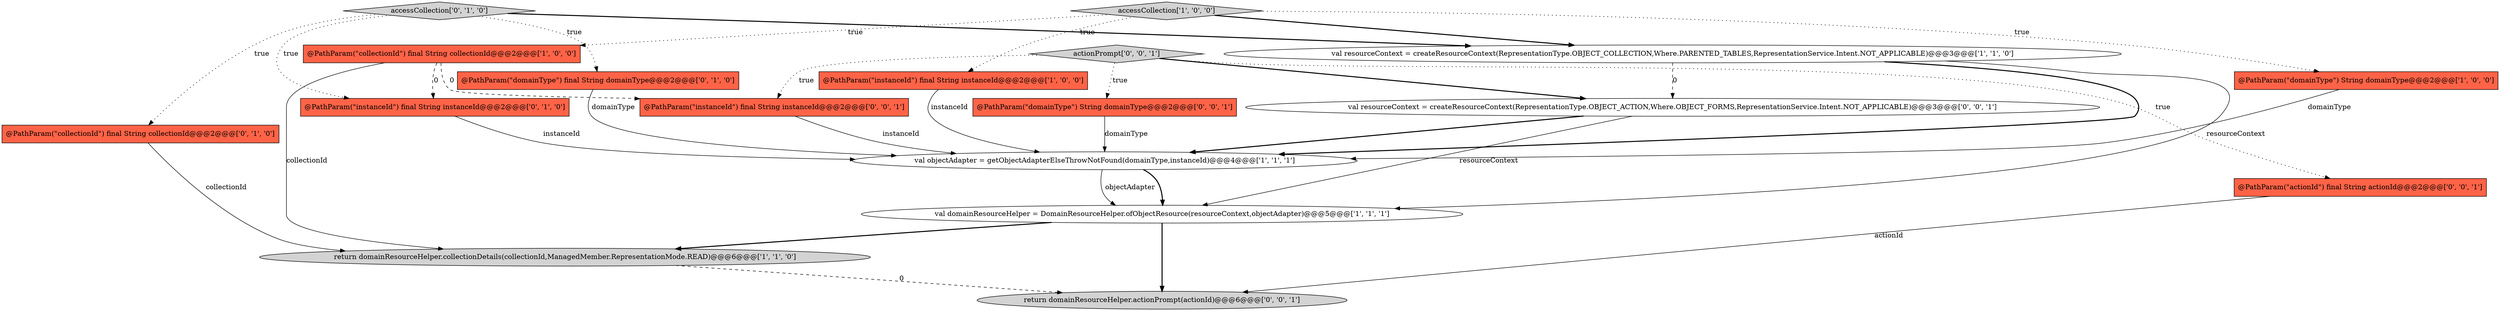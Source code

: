 digraph {
2 [style = filled, label = "val resourceContext = createResourceContext(RepresentationType.OBJECT_COLLECTION,Where.PARENTED_TABLES,RepresentationService.Intent.NOT_APPLICABLE)@@@3@@@['1', '1', '0']", fillcolor = white, shape = ellipse image = "AAA0AAABBB1BBB"];
9 [style = filled, label = "accessCollection['0', '1', '0']", fillcolor = lightgray, shape = diamond image = "AAA0AAABBB2BBB"];
15 [style = filled, label = "@PathParam(\"actionId\") final String actionId@@@2@@@['0', '0', '1']", fillcolor = tomato, shape = box image = "AAA0AAABBB3BBB"];
6 [style = filled, label = "val domainResourceHelper = DomainResourceHelper.ofObjectResource(resourceContext,objectAdapter)@@@5@@@['1', '1', '1']", fillcolor = white, shape = ellipse image = "AAA0AAABBB1BBB"];
4 [style = filled, label = "@PathParam(\"instanceId\") final String instanceId@@@2@@@['1', '0', '0']", fillcolor = tomato, shape = box image = "AAA0AAABBB1BBB"];
1 [style = filled, label = "accessCollection['1', '0', '0']", fillcolor = lightgray, shape = diamond image = "AAA0AAABBB1BBB"];
8 [style = filled, label = "@PathParam(\"collectionId\") final String collectionId@@@2@@@['0', '1', '0']", fillcolor = tomato, shape = box image = "AAA0AAABBB2BBB"];
0 [style = filled, label = "return domainResourceHelper.collectionDetails(collectionId,ManagedMember.RepresentationMode.READ)@@@6@@@['1', '1', '0']", fillcolor = lightgray, shape = ellipse image = "AAA0AAABBB1BBB"];
5 [style = filled, label = "val objectAdapter = getObjectAdapterElseThrowNotFound(domainType,instanceId)@@@4@@@['1', '1', '1']", fillcolor = white, shape = ellipse image = "AAA0AAABBB1BBB"];
10 [style = filled, label = "@PathParam(\"domainType\") final String domainType@@@2@@@['0', '1', '0']", fillcolor = tomato, shape = box image = "AAA0AAABBB2BBB"];
13 [style = filled, label = "return domainResourceHelper.actionPrompt(actionId)@@@6@@@['0', '0', '1']", fillcolor = lightgray, shape = ellipse image = "AAA0AAABBB3BBB"];
14 [style = filled, label = "actionPrompt['0', '0', '1']", fillcolor = lightgray, shape = diamond image = "AAA0AAABBB3BBB"];
11 [style = filled, label = "@PathParam(\"instanceId\") final String instanceId@@@2@@@['0', '1', '0']", fillcolor = tomato, shape = box image = "AAA1AAABBB2BBB"];
12 [style = filled, label = "@PathParam(\"domainType\") String domainType@@@2@@@['0', '0', '1']", fillcolor = tomato, shape = box image = "AAA0AAABBB3BBB"];
16 [style = filled, label = "@PathParam(\"instanceId\") final String instanceId@@@2@@@['0', '0', '1']", fillcolor = tomato, shape = box image = "AAA0AAABBB3BBB"];
17 [style = filled, label = "val resourceContext = createResourceContext(RepresentationType.OBJECT_ACTION,Where.OBJECT_FORMS,RepresentationService.Intent.NOT_APPLICABLE)@@@3@@@['0', '0', '1']", fillcolor = white, shape = ellipse image = "AAA0AAABBB3BBB"];
7 [style = filled, label = "@PathParam(\"collectionId\") final String collectionId@@@2@@@['1', '0', '0']", fillcolor = tomato, shape = box image = "AAA1AAABBB1BBB"];
3 [style = filled, label = "@PathParam(\"domainType\") String domainType@@@2@@@['1', '0', '0']", fillcolor = tomato, shape = box image = "AAA0AAABBB1BBB"];
17->5 [style = bold, label=""];
5->6 [style = solid, label="objectAdapter"];
14->12 [style = dotted, label="true"];
9->2 [style = bold, label=""];
7->16 [style = dashed, label="0"];
9->11 [style = dotted, label="true"];
3->5 [style = solid, label="domainType"];
7->11 [style = dashed, label="0"];
14->17 [style = bold, label=""];
6->0 [style = bold, label=""];
1->4 [style = dotted, label="true"];
10->5 [style = solid, label="domainType"];
2->17 [style = dashed, label="0"];
1->3 [style = dotted, label="true"];
1->7 [style = dotted, label="true"];
9->8 [style = dotted, label="true"];
14->16 [style = dotted, label="true"];
14->15 [style = dotted, label="true"];
5->6 [style = bold, label=""];
17->6 [style = solid, label="resourceContext"];
12->5 [style = solid, label="domainType"];
6->13 [style = bold, label=""];
0->13 [style = dashed, label="0"];
11->5 [style = solid, label="instanceId"];
4->5 [style = solid, label="instanceId"];
2->6 [style = solid, label="resourceContext"];
15->13 [style = solid, label="actionId"];
1->2 [style = bold, label=""];
8->0 [style = solid, label="collectionId"];
9->10 [style = dotted, label="true"];
16->5 [style = solid, label="instanceId"];
7->0 [style = solid, label="collectionId"];
2->5 [style = bold, label=""];
}
